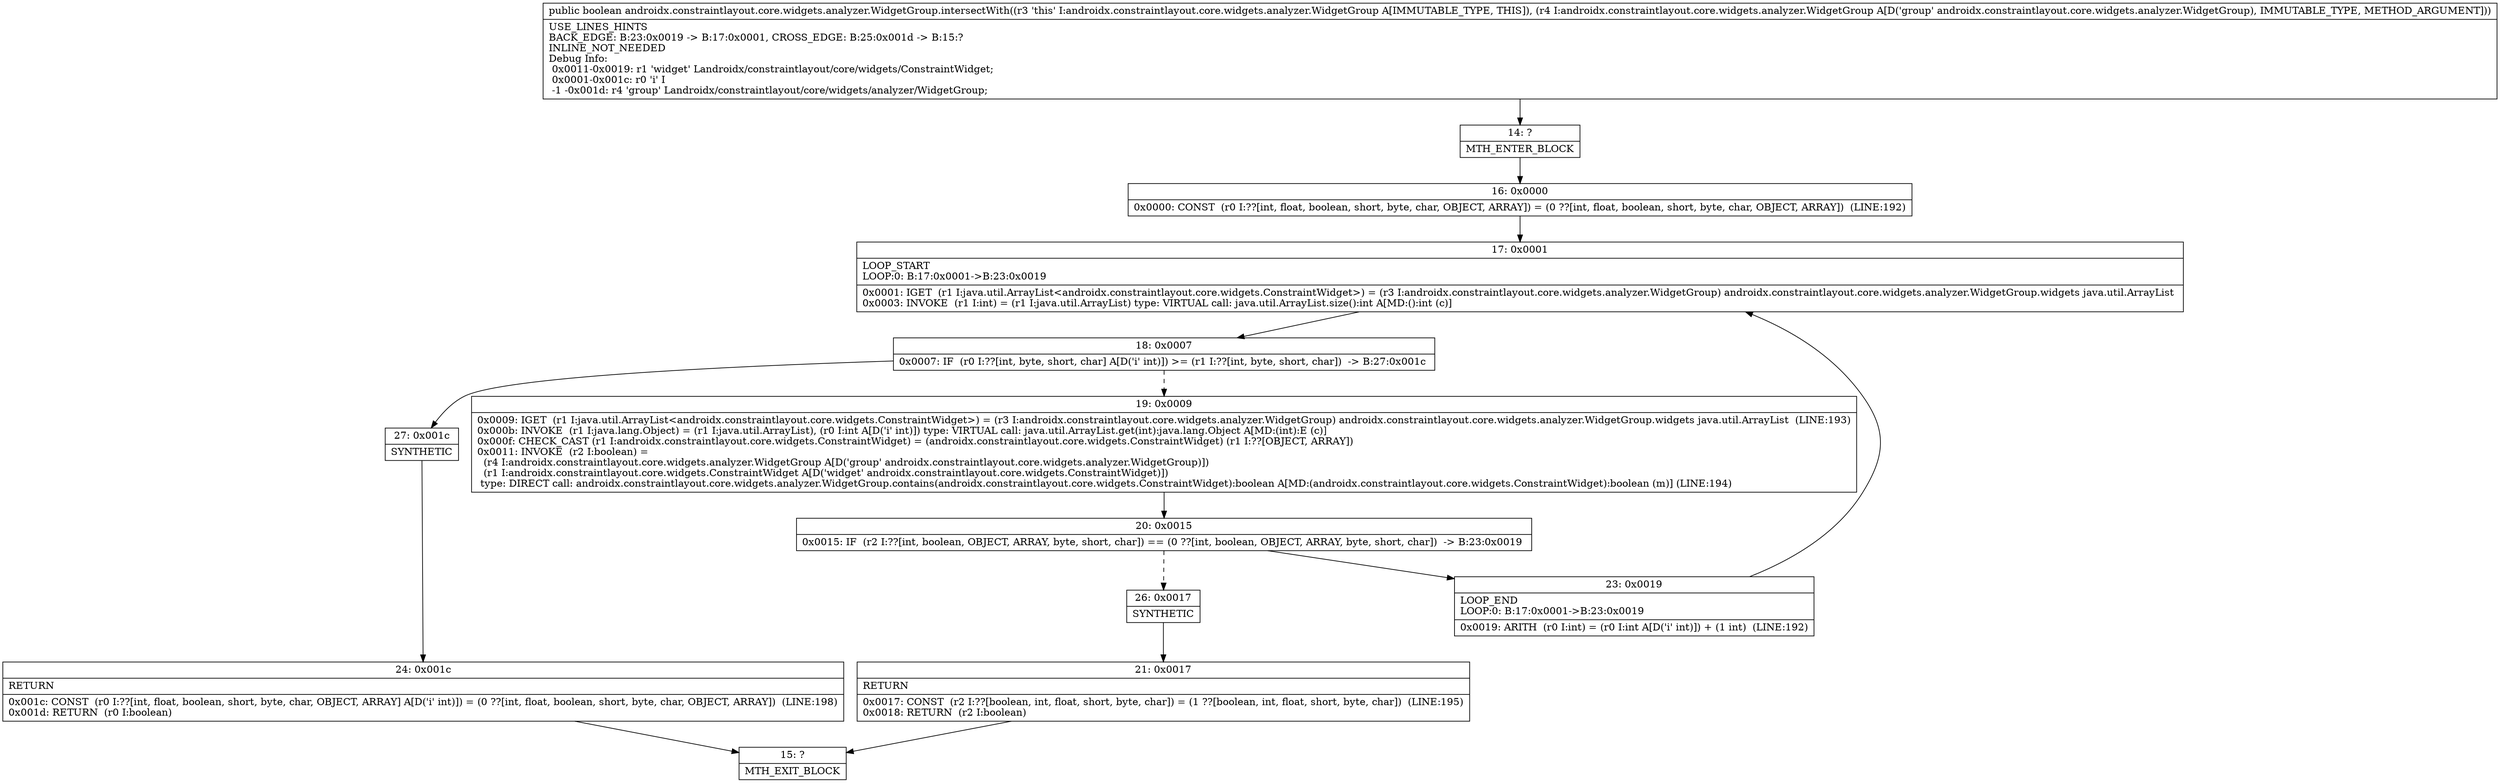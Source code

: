 digraph "CFG forandroidx.constraintlayout.core.widgets.analyzer.WidgetGroup.intersectWith(Landroidx\/constraintlayout\/core\/widgets\/analyzer\/WidgetGroup;)Z" {
Node_14 [shape=record,label="{14\:\ ?|MTH_ENTER_BLOCK\l}"];
Node_16 [shape=record,label="{16\:\ 0x0000|0x0000: CONST  (r0 I:??[int, float, boolean, short, byte, char, OBJECT, ARRAY]) = (0 ??[int, float, boolean, short, byte, char, OBJECT, ARRAY])  (LINE:192)\l}"];
Node_17 [shape=record,label="{17\:\ 0x0001|LOOP_START\lLOOP:0: B:17:0x0001\-\>B:23:0x0019\l|0x0001: IGET  (r1 I:java.util.ArrayList\<androidx.constraintlayout.core.widgets.ConstraintWidget\>) = (r3 I:androidx.constraintlayout.core.widgets.analyzer.WidgetGroup) androidx.constraintlayout.core.widgets.analyzer.WidgetGroup.widgets java.util.ArrayList \l0x0003: INVOKE  (r1 I:int) = (r1 I:java.util.ArrayList) type: VIRTUAL call: java.util.ArrayList.size():int A[MD:():int (c)]\l}"];
Node_18 [shape=record,label="{18\:\ 0x0007|0x0007: IF  (r0 I:??[int, byte, short, char] A[D('i' int)]) \>= (r1 I:??[int, byte, short, char])  \-\> B:27:0x001c \l}"];
Node_19 [shape=record,label="{19\:\ 0x0009|0x0009: IGET  (r1 I:java.util.ArrayList\<androidx.constraintlayout.core.widgets.ConstraintWidget\>) = (r3 I:androidx.constraintlayout.core.widgets.analyzer.WidgetGroup) androidx.constraintlayout.core.widgets.analyzer.WidgetGroup.widgets java.util.ArrayList  (LINE:193)\l0x000b: INVOKE  (r1 I:java.lang.Object) = (r1 I:java.util.ArrayList), (r0 I:int A[D('i' int)]) type: VIRTUAL call: java.util.ArrayList.get(int):java.lang.Object A[MD:(int):E (c)]\l0x000f: CHECK_CAST (r1 I:androidx.constraintlayout.core.widgets.ConstraintWidget) = (androidx.constraintlayout.core.widgets.ConstraintWidget) (r1 I:??[OBJECT, ARRAY]) \l0x0011: INVOKE  (r2 I:boolean) = \l  (r4 I:androidx.constraintlayout.core.widgets.analyzer.WidgetGroup A[D('group' androidx.constraintlayout.core.widgets.analyzer.WidgetGroup)])\l  (r1 I:androidx.constraintlayout.core.widgets.ConstraintWidget A[D('widget' androidx.constraintlayout.core.widgets.ConstraintWidget)])\l type: DIRECT call: androidx.constraintlayout.core.widgets.analyzer.WidgetGroup.contains(androidx.constraintlayout.core.widgets.ConstraintWidget):boolean A[MD:(androidx.constraintlayout.core.widgets.ConstraintWidget):boolean (m)] (LINE:194)\l}"];
Node_20 [shape=record,label="{20\:\ 0x0015|0x0015: IF  (r2 I:??[int, boolean, OBJECT, ARRAY, byte, short, char]) == (0 ??[int, boolean, OBJECT, ARRAY, byte, short, char])  \-\> B:23:0x0019 \l}"];
Node_23 [shape=record,label="{23\:\ 0x0019|LOOP_END\lLOOP:0: B:17:0x0001\-\>B:23:0x0019\l|0x0019: ARITH  (r0 I:int) = (r0 I:int A[D('i' int)]) + (1 int)  (LINE:192)\l}"];
Node_26 [shape=record,label="{26\:\ 0x0017|SYNTHETIC\l}"];
Node_21 [shape=record,label="{21\:\ 0x0017|RETURN\l|0x0017: CONST  (r2 I:??[boolean, int, float, short, byte, char]) = (1 ??[boolean, int, float, short, byte, char])  (LINE:195)\l0x0018: RETURN  (r2 I:boolean) \l}"];
Node_15 [shape=record,label="{15\:\ ?|MTH_EXIT_BLOCK\l}"];
Node_27 [shape=record,label="{27\:\ 0x001c|SYNTHETIC\l}"];
Node_24 [shape=record,label="{24\:\ 0x001c|RETURN\l|0x001c: CONST  (r0 I:??[int, float, boolean, short, byte, char, OBJECT, ARRAY] A[D('i' int)]) = (0 ??[int, float, boolean, short, byte, char, OBJECT, ARRAY])  (LINE:198)\l0x001d: RETURN  (r0 I:boolean) \l}"];
MethodNode[shape=record,label="{public boolean androidx.constraintlayout.core.widgets.analyzer.WidgetGroup.intersectWith((r3 'this' I:androidx.constraintlayout.core.widgets.analyzer.WidgetGroup A[IMMUTABLE_TYPE, THIS]), (r4 I:androidx.constraintlayout.core.widgets.analyzer.WidgetGroup A[D('group' androidx.constraintlayout.core.widgets.analyzer.WidgetGroup), IMMUTABLE_TYPE, METHOD_ARGUMENT]))  | USE_LINES_HINTS\lBACK_EDGE: B:23:0x0019 \-\> B:17:0x0001, CROSS_EDGE: B:25:0x001d \-\> B:15:?\lINLINE_NOT_NEEDED\lDebug Info:\l  0x0011\-0x0019: r1 'widget' Landroidx\/constraintlayout\/core\/widgets\/ConstraintWidget;\l  0x0001\-0x001c: r0 'i' I\l  \-1 \-0x001d: r4 'group' Landroidx\/constraintlayout\/core\/widgets\/analyzer\/WidgetGroup;\l}"];
MethodNode -> Node_14;Node_14 -> Node_16;
Node_16 -> Node_17;
Node_17 -> Node_18;
Node_18 -> Node_19[style=dashed];
Node_18 -> Node_27;
Node_19 -> Node_20;
Node_20 -> Node_23;
Node_20 -> Node_26[style=dashed];
Node_23 -> Node_17;
Node_26 -> Node_21;
Node_21 -> Node_15;
Node_27 -> Node_24;
Node_24 -> Node_15;
}

